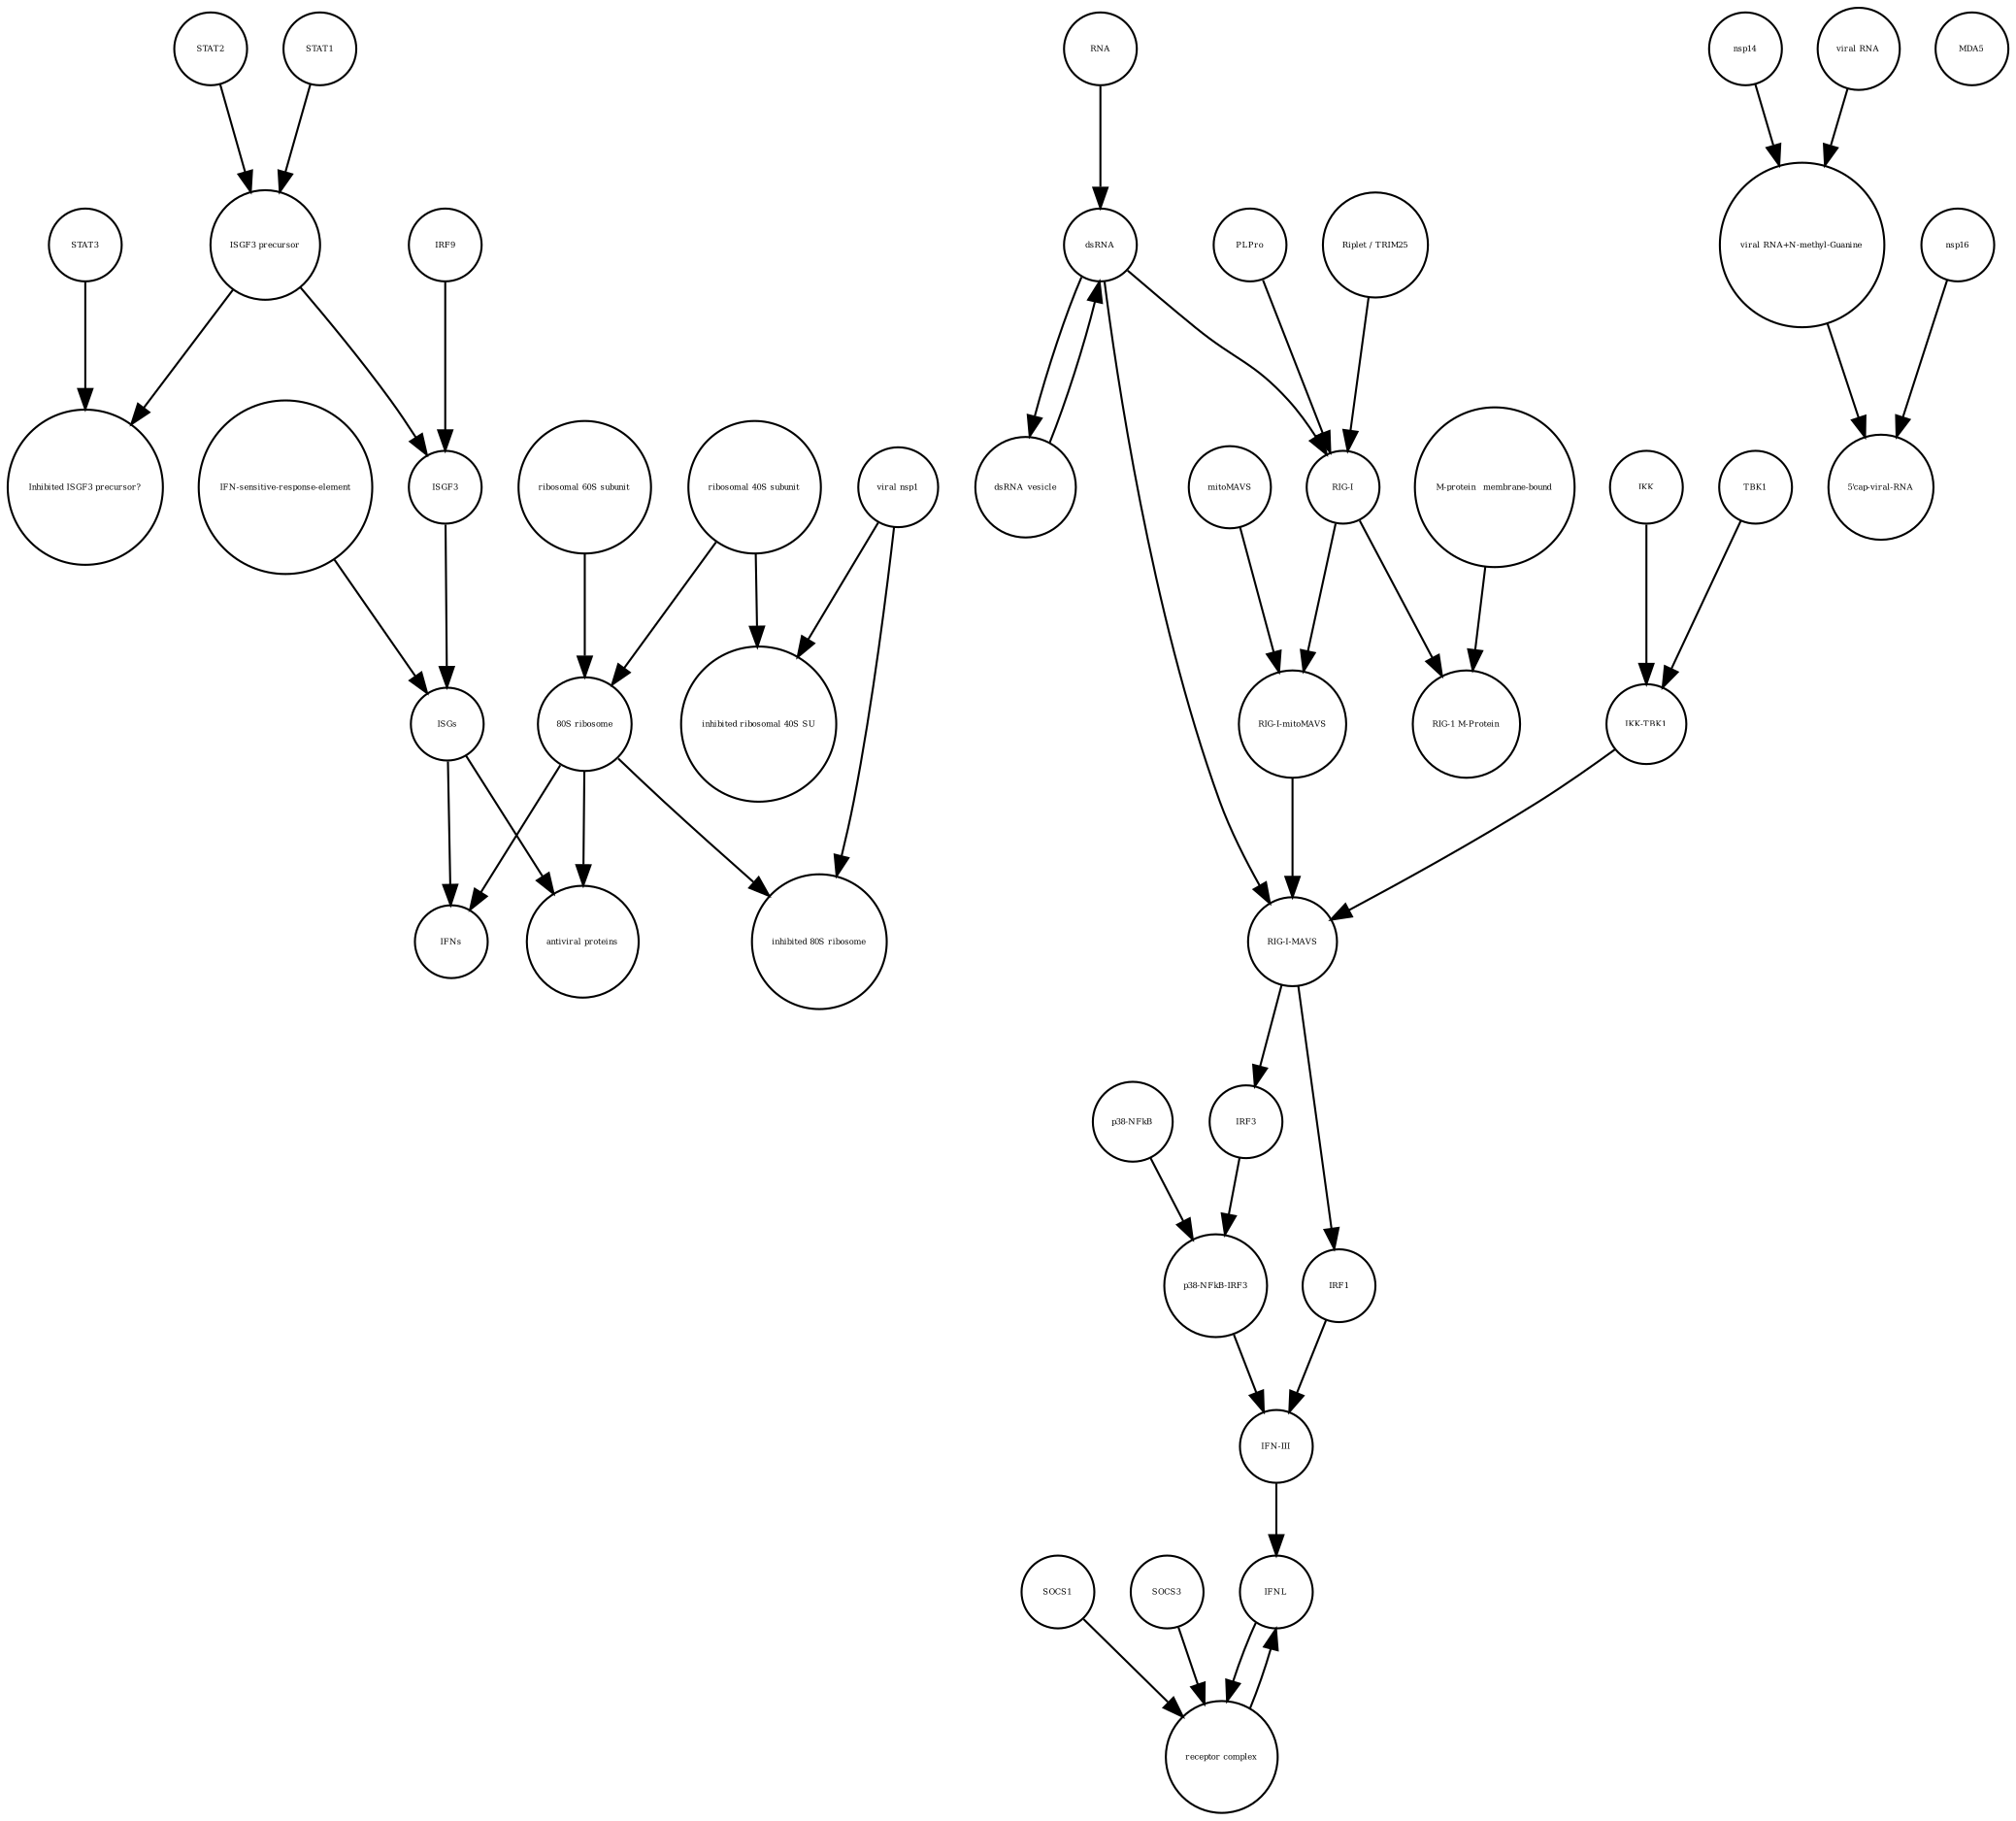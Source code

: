 strict digraph  {
"ISGF3 precursor" [annotation="", bipartite=0, cls=complex, fontsize=4, label="ISGF3 precursor", shape=circle];
"80S ribosome" [annotation="", bipartite=0, cls=complex, fontsize=4, label="80S ribosome", shape=circle];
"RIG-1 M-Protein" [annotation="", bipartite=0, cls=complex, fontsize=4, label="RIG-1 M-Protein", shape=circle];
"inhibited ribosomal 40S SU" [annotation="urn_miriam_doi_10.1101%2F2020.05.18.102467", bipartite=0, cls=complex, fontsize=4, label="inhibited ribosomal 40S SU", shape=circle];
IRF3 [annotation="", bipartite=0, cls=macromolecule, fontsize=4, label=IRF3, shape=circle];
"ribosomal 60S subunit" [annotation="", bipartite=0, cls=complex, fontsize=4, label="ribosomal 60S subunit", shape=circle];
dsRNA_vesicle [annotation="", bipartite=0, cls="nucleic acid feature", fontsize=4, label=dsRNA_vesicle, shape=circle];
SOCS1 [annotation="", bipartite=0, cls=macromolecule, fontsize=4, label=SOCS1, shape=circle];
STAT3 [annotation="", bipartite=0, cls=macromolecule, fontsize=4, label=STAT3, shape=circle];
STAT2 [annotation="", bipartite=0, cls=macromolecule, fontsize=4, label=STAT2, shape=circle];
"ribosomal 40S subunit" [annotation="", bipartite=0, cls=complex, fontsize=4, label="ribosomal 40S subunit", shape=circle];
"viral nsp1" [annotation="", bipartite=0, cls=macromolecule, fontsize=4, label="viral nsp1", shape=circle];
STAT1 [annotation="", bipartite=0, cls=macromolecule, fontsize=4, label=STAT1, shape=circle];
"antiviral proteins" [annotation="", bipartite=0, cls=macromolecule, fontsize=4, label="antiviral proteins", shape=circle];
nsp14 [annotation="", bipartite=0, cls=macromolecule, fontsize=4, label=nsp14, shape=circle];
"5'cap-viral-RNA" [annotation="", bipartite=0, cls="nucleic acid feature", fontsize=4, label="5'cap-viral-RNA", shape=circle];
SOCS3 [annotation="", bipartite=0, cls=macromolecule, fontsize=4, label=SOCS3, shape=circle];
mitoMAVS [annotation="", bipartite=0, cls=macromolecule, fontsize=4, label=mitoMAVS, shape=circle];
MDA5 [annotation="", bipartite=0, cls=macromolecule, fontsize=4, label=MDA5, shape=circle];
IRF1 [annotation="", bipartite=0, cls=macromolecule, fontsize=4, label=IRF1, shape=circle];
IKK [annotation="", bipartite=0, cls=macromolecule, fontsize=4, label=IKK, shape=circle];
PLPro [annotation="", bipartite=0, cls=macromolecule, fontsize=4, label=PLPro, shape=circle];
IRF9 [annotation="", bipartite=0, cls=macromolecule, fontsize=4, label=IRF9, shape=circle];
"Riplet / TRIM25" [annotation="", bipartite=0, cls=macromolecule, fontsize=4, label="Riplet / TRIM25", shape=circle];
"viral RNA" [annotation="", bipartite=0, cls="nucleic acid feature", fontsize=4, label="viral RNA", shape=circle];
"RIG-I" [annotation="", bipartite=0, cls=macromolecule, fontsize=4, label="RIG-I", shape=circle];
"RIG-I-mitoMAVS" [annotation="", bipartite=0, cls=complex, fontsize=4, label="RIG-I-mitoMAVS", shape=circle];
"IFN-III" [annotation="", bipartite=0, cls=macromolecule, fontsize=4, label="IFN-III", shape=circle];
"p38-NFkB" [annotation="", bipartite=0, cls=complex, fontsize=4, label="p38-NFkB", shape=circle];
"M-protein_ membrane-bound" [annotation="", bipartite=0, cls=macromolecule, fontsize=4, label="M-protein_ membrane-bound", shape=circle];
dsRNA [annotation="", bipartite=0, cls="nucleic acid feature", fontsize=4, label=dsRNA, shape=circle];
"Inhibited ISGF3 precursor?" [annotation="", bipartite=0, cls=complex, fontsize=4, label="Inhibited ISGF3 precursor?", shape=circle];
IFNL [annotation="", bipartite=0, cls=macromolecule, fontsize=4, label=IFNL, shape=circle];
"RIG-I-MAVS" [annotation="", bipartite=0, cls=complex, fontsize=4, label="RIG-I-MAVS", shape=circle];
"IKK-TBK1" [annotation="", bipartite=0, cls=complex, fontsize=4, label="IKK-TBK1", shape=circle];
nsp16 [annotation="", bipartite=0, cls=macromolecule, fontsize=4, label=nsp16, shape=circle];
"inhibited 80S ribosome" [annotation="", bipartite=0, cls=complex, fontsize=4, label="inhibited 80S ribosome", shape=circle];
"viral RNA+N-methyl-Guanine" [annotation="", bipartite=0, cls="nucleic acid feature", fontsize=4, label="viral RNA+N-methyl-Guanine", shape=circle];
TBK1 [annotation="", bipartite=0, cls=macromolecule, fontsize=4, label=TBK1, shape=circle];
RNA [annotation="", bipartite=0, cls="nucleic acid feature", fontsize=4, label=RNA, shape=circle];
"IFN-sensitive-response-element" [annotation="", bipartite=0, cls="nucleic acid feature", fontsize=4, label="IFN-sensitive-response-element", shape=circle];
"p38-NFkB-IRF3" [annotation="", bipartite=0, cls=complex, fontsize=4, label="p38-NFkB-IRF3", shape=circle];
"receptor complex" [annotation="", bipartite=0, cls=complex, fontsize=4, label="receptor complex", shape=circle];
ISGs [annotation="", bipartite=0, cls="nucleic acid feature", fontsize=4, label=ISGs, shape=circle];
ISGF3 [annotation="", bipartite=0, cls=complex, fontsize=4, label=ISGF3, shape=circle];
IFNs [annotation="", bipartite=0, cls=macromolecule, fontsize=4, label=IFNs, shape=circle];
"ISGF3 precursor" -> ISGF3  [annotation="", interaction_type=production];
"ISGF3 precursor" -> "Inhibited ISGF3 precursor?"  [annotation="", interaction_type=production];
"80S ribosome" -> "inhibited 80S ribosome"  [annotation="", interaction_type=production];
"80S ribosome" -> "antiviral proteins"  [annotation="", interaction_type=catalysis];
"80S ribosome" -> IFNs  [annotation="", interaction_type=catalysis];
IRF3 -> "p38-NFkB-IRF3"  [annotation="", interaction_type=production];
"ribosomal 60S subunit" -> "80S ribosome"  [annotation="", interaction_type=production];
dsRNA_vesicle -> dsRNA  [annotation="", interaction_type=production];
SOCS1 -> "receptor complex"  [annotation="", interaction_type=production];
STAT3 -> "Inhibited ISGF3 precursor?"  [annotation="", interaction_type=production];
STAT2 -> "ISGF3 precursor"  [annotation="", interaction_type=production];
"ribosomal 40S subunit" -> "inhibited ribosomal 40S SU"  [annotation="", interaction_type=production];
"ribosomal 40S subunit" -> "80S ribosome"  [annotation="", interaction_type=production];
"viral nsp1" -> "inhibited ribosomal 40S SU"  [annotation="", interaction_type=production];
"viral nsp1" -> "inhibited 80S ribosome"  [annotation="", interaction_type=production];
STAT1 -> "ISGF3 precursor"  [annotation="", interaction_type=production];
nsp14 -> "viral RNA+N-methyl-Guanine"  [annotation="", interaction_type=catalysis];
SOCS3 -> "receptor complex"  [annotation="", interaction_type=production];
mitoMAVS -> "RIG-I-mitoMAVS"  [annotation="", interaction_type=production];
IRF1 -> "IFN-III"  [annotation="", interaction_type=stimulation];
IKK -> "IKK-TBK1"  [annotation="", interaction_type=production];
PLPro -> "RIG-I"  [annotation="", interaction_type=catalysis];
IRF9 -> ISGF3  [annotation="", interaction_type=production];
"Riplet / TRIM25" -> "RIG-I"  [annotation="", interaction_type=catalysis];
"viral RNA" -> "viral RNA+N-methyl-Guanine"  [annotation="", interaction_type=production];
"RIG-I" -> "RIG-1 M-Protein"  [annotation="", interaction_type=production];
"RIG-I" -> "RIG-I-mitoMAVS"  [annotation="", interaction_type=production];
"RIG-I-mitoMAVS" -> "RIG-I-MAVS"  [annotation="", interaction_type=production];
"IFN-III" -> IFNL  [annotation="", interaction_type=production];
"p38-NFkB" -> "p38-NFkB-IRF3"  [annotation="", interaction_type=production];
"M-protein_ membrane-bound" -> "RIG-1 M-Protein"  [annotation="", interaction_type=production];
dsRNA -> dsRNA_vesicle  [annotation="", interaction_type=production];
dsRNA -> "RIG-I"  [annotation="", interaction_type="necessary stimulation"];
dsRNA -> "RIG-I-MAVS"  [annotation="", interaction_type="necessary stimulation"];
IFNL -> "receptor complex"  [annotation="", interaction_type=stimulation];
"RIG-I-MAVS" -> IRF1  [annotation="", interaction_type=catalysis];
"RIG-I-MAVS" -> IRF3  [annotation="", interaction_type=stimulation];
"IKK-TBK1" -> "RIG-I-MAVS"  [annotation="", interaction_type=production];
nsp16 -> "5'cap-viral-RNA"  [annotation="urn_miriam_doi_10.1016%2Fj.chom.2020.05.008", interaction_type=catalysis];
"viral RNA+N-methyl-Guanine" -> "5'cap-viral-RNA"  [annotation="", interaction_type=production];
TBK1 -> "IKK-TBK1"  [annotation="", interaction_type=production];
RNA -> dsRNA  [annotation="", interaction_type=production];
"IFN-sensitive-response-element" -> ISGs  [annotation="", interaction_type=production];
"p38-NFkB-IRF3" -> "IFN-III"  [annotation="", interaction_type=stimulation];
"receptor complex" -> IFNL  [annotation="", interaction_type=production];
ISGs -> "antiviral proteins"  [annotation="", interaction_type=production];
ISGs -> IFNs  [annotation="", interaction_type=production];
ISGF3 -> ISGs  [annotation="", interaction_type="necessary stimulation"];
}
